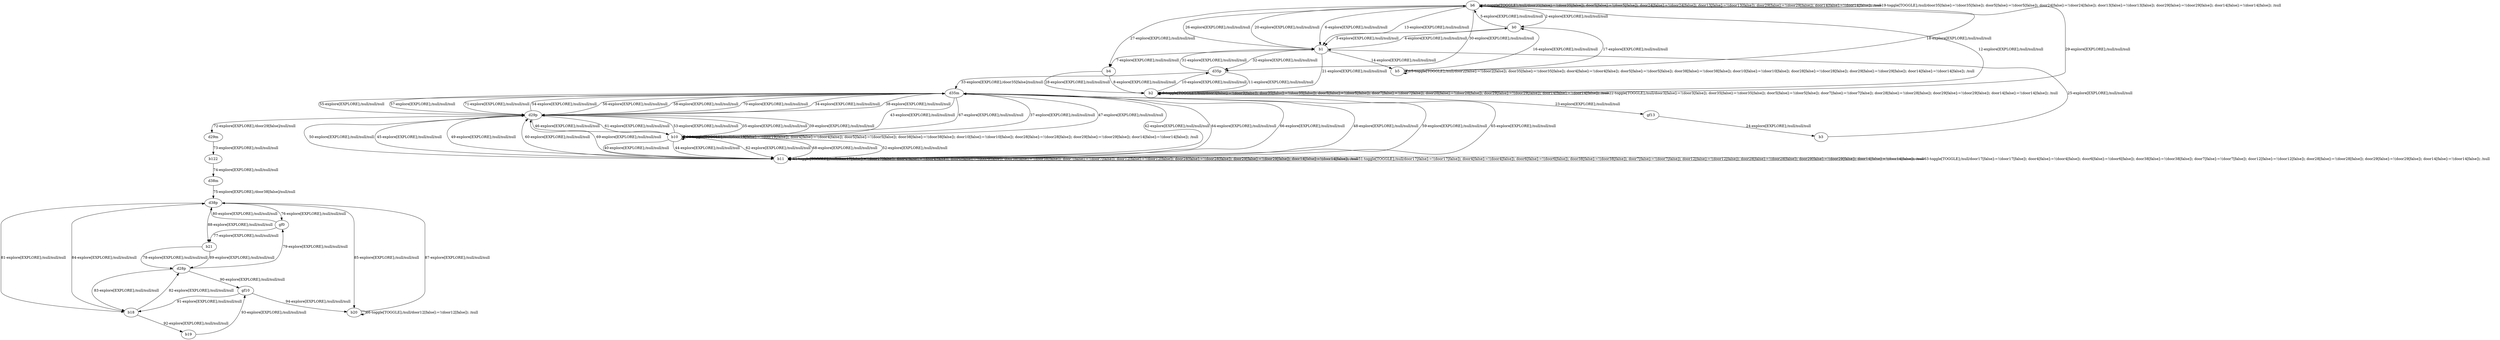# Total number of goals covered by this test: 2
# gf10 --> b20
# b19 --> gf10

digraph g {
"b6" -> "b6" [label = "1-toggle[TOGGLE];/null/door35[false]:=!(door35[false]); door5[false]:=!(door5[false]); door24[false]:=!(door24[false]); door13[false]:=!(door13[false]); door29[false]:=!(door29[false]); door14[false]:=!(door14[false]); /null"];
"b6" -> "b0" [label = "2-explore[EXPLORE];/null/null/null"];
"b0" -> "b1" [label = "3-explore[EXPLORE];/null/null/null"];
"b1" -> "b0" [label = "4-explore[EXPLORE];/null/null/null"];
"b0" -> "b6" [label = "5-explore[EXPLORE];/null/null/null"];
"b6" -> "b1" [label = "6-explore[EXPLORE];/null/null/null"];
"b1" -> "b4" [label = "7-explore[EXPLORE];/null/null/null"];
"b4" -> "b2" [label = "8-explore[EXPLORE];/null/null/null"];
"b2" -> "b2" [label = "9-toggle[TOGGLE];/null/door3[false]:=!(door3[false]); door35[false]:=!(door35[false]); door5[false]:=!(door5[false]); door7[false]:=!(door7[false]); door28[false]:=!(door28[false]); door29[false]:=!(door29[false]); door14[false]:=!(door14[false]); /null"];
"b2" -> "d35p" [label = "10-explore[EXPLORE];/null/null/null"];
"d35p" -> "b2" [label = "11-explore[EXPLORE];/null/null/null"];
"b2" -> "b6" [label = "12-explore[EXPLORE];/null/null/null"];
"b6" -> "b1" [label = "13-explore[EXPLORE];/null/null/null"];
"b1" -> "b5" [label = "14-explore[EXPLORE];/null/null/null"];
"b5" -> "b5" [label = "15-toggle[TOGGLE];/null/door2[false]:=!(door2[false]); door35[false]:=!(door35[false]); door4[false]:=!(door4[false]); door5[false]:=!(door5[false]); door38[false]:=!(door38[false]); door10[false]:=!(door10[false]); door28[false]:=!(door28[false]); door29[false]:=!(door29[false]); door14[false]:=!(door14[false]); /null"];
"b5" -> "b0" [label = "16-explore[EXPLORE];/null/null/null"];
"b0" -> "b5" [label = "17-explore[EXPLORE];/null/null/null"];
"b5" -> "b6" [label = "18-explore[EXPLORE];/null/null/null"];
"b6" -> "b6" [label = "19-toggle[TOGGLE];/null/door35[false]:=!(door35[false]); door5[false]:=!(door5[false]); door24[false]:=!(door24[false]); door13[false]:=!(door13[false]); door29[false]:=!(door29[false]); door14[false]:=!(door14[false]); /null"];
"b6" -> "b1" [label = "20-explore[EXPLORE];/null/null/null"];
"b1" -> "b2" [label = "21-explore[EXPLORE];/null/null/null"];
"b2" -> "b2" [label = "22-toggle[TOGGLE];/null/door3[false]:=!(door3[false]); door35[false]:=!(door35[false]); door5[false]:=!(door5[false]); door7[false]:=!(door7[false]); door28[false]:=!(door28[false]); door29[false]:=!(door29[false]); door14[false]:=!(door14[false]); /null"];
"b2" -> "gf13" [label = "23-explore[EXPLORE];/null/null/null"];
"gf13" -> "b3" [label = "24-explore[EXPLORE];/null/null/null"];
"b3" -> "b1" [label = "25-explore[EXPLORE];/null/null/null"];
"b1" -> "b6" [label = "26-explore[EXPLORE];/null/null/null"];
"b6" -> "b4" [label = "27-explore[EXPLORE];/null/null/null"];
"b4" -> "b2" [label = "28-explore[EXPLORE];/null/null/null"];
"b2" -> "b6" [label = "29-explore[EXPLORE];/null/null/null"];
"b6" -> "d35p" [label = "30-explore[EXPLORE];/null/null/null"];
"d35p" -> "b1" [label = "31-explore[EXPLORE];/null/null/null"];
"b1" -> "d35p" [label = "32-explore[EXPLORE];/null/null/null"];
"d35p" -> "d35m" [label = "33-explore[EXPLORE];/door35[false]/null/null"];
"d35m" -> "d29p" [label = "34-explore[EXPLORE];/null/null/null"];
"d29p" -> "b10" [label = "35-explore[EXPLORE];/null/null/null"];
"b10" -> "b10" [label = "36-toggle[TOGGLE];/null/door19[false]:=!(door19[false]); door4[false]:=!(door4[false]); door5[false]:=!(door5[false]); door38[false]:=!(door38[false]); door10[false]:=!(door10[false]); door28[false]:=!(door28[false]); door29[false]:=!(door29[false]); door14[false]:=!(door14[false]); /null"];
"b10" -> "d35m" [label = "37-explore[EXPLORE];/null/null/null"];
"d35m" -> "d29p" [label = "38-explore[EXPLORE];/null/null/null"];
"d29p" -> "b10" [label = "39-explore[EXPLORE];/null/null/null"];
"b10" -> "b11" [label = "40-explore[EXPLORE];/null/null/null"];
"b11" -> "b11" [label = "41-toggle[TOGGLE];/null/door17[false]:=!(door17[false]); door4[false]:=!(door4[false]); door6[false]:=!(door6[false]); door38[false]:=!(door38[false]); door7[false]:=!(door7[false]); door12[false]:=!(door12[false]); door28[false]:=!(door28[false]); door29[false]:=!(door29[false]); door14[false]:=!(door14[false]); /null"];
"b11" -> "d35m" [label = "42-explore[EXPLORE];/null/null/null"];
"d35m" -> "b10" [label = "43-explore[EXPLORE];/null/null/null"];
"b10" -> "b11" [label = "44-explore[EXPLORE];/null/null/null"];
"b11" -> "d29p" [label = "45-explore[EXPLORE];/null/null/null"];
"d29p" -> "b10" [label = "46-explore[EXPLORE];/null/null/null"];
"b10" -> "d35m" [label = "47-explore[EXPLORE];/null/null/null"];
"d35m" -> "b11" [label = "48-explore[EXPLORE];/null/null/null"];
"b11" -> "d29p" [label = "49-explore[EXPLORE];/null/null/null"];
"d29p" -> "b11" [label = "50-explore[EXPLORE];/null/null/null"];
"b11" -> "b11" [label = "51-toggle[TOGGLE];/null/door17[false]:=!(door17[false]); door4[false]:=!(door4[false]); door6[false]:=!(door6[false]); door38[false]:=!(door38[false]); door7[false]:=!(door7[false]); door12[false]:=!(door12[false]); door28[false]:=!(door28[false]); door29[false]:=!(door29[false]); door14[false]:=!(door14[false]); /null"];
"b11" -> "b10" [label = "52-explore[EXPLORE];/null/null/null"];
"b10" -> "d29p" [label = "53-explore[EXPLORE];/null/null/null"];
"d29p" -> "d35m" [label = "54-explore[EXPLORE];/null/null/null"];
"d35m" -> "d29p" [label = "55-explore[EXPLORE];/null/null/null"];
"d29p" -> "d35m" [label = "56-explore[EXPLORE];/null/null/null"];
"d35m" -> "d29p" [label = "57-explore[EXPLORE];/null/null/null"];
"d29p" -> "d35m" [label = "58-explore[EXPLORE];/null/null/null"];
"d35m" -> "b11" [label = "59-explore[EXPLORE];/null/null/null"];
"b11" -> "d29p" [label = "60-explore[EXPLORE];/null/null/null"];
"d29p" -> "b10" [label = "61-explore[EXPLORE];/null/null/null"];
"b10" -> "b11" [label = "62-explore[EXPLORE];/null/null/null"];
"b11" -> "b11" [label = "63-toggle[TOGGLE];/null/door17[false]:=!(door17[false]); door4[false]:=!(door4[false]); door6[false]:=!(door6[false]); door38[false]:=!(door38[false]); door7[false]:=!(door7[false]); door12[false]:=!(door12[false]); door28[false]:=!(door28[false]); door29[false]:=!(door29[false]); door14[false]:=!(door14[false]); /null"];
"b11" -> "d35m" [label = "64-explore[EXPLORE];/null/null/null"];
"d35m" -> "b11" [label = "65-explore[EXPLORE];/null/null/null"];
"b11" -> "d35m" [label = "66-explore[EXPLORE];/null/null/null"];
"d35m" -> "b10" [label = "67-explore[EXPLORE];/null/null/null"];
"b10" -> "b11" [label = "68-explore[EXPLORE];/null/null/null"];
"b11" -> "d29p" [label = "69-explore[EXPLORE];/null/null/null"];
"d29p" -> "d35m" [label = "70-explore[EXPLORE];/null/null/null"];
"d35m" -> "d29p" [label = "71-explore[EXPLORE];/null/null/null"];
"d29p" -> "d29m" [label = "72-explore[EXPLORE];/door29[false]/null/null"];
"d29m" -> "b122" [label = "73-explore[EXPLORE];/null/null/null"];
"b122" -> "d38m" [label = "74-explore[EXPLORE];/null/null/null"];
"d38m" -> "d38p" [label = "75-explore[EXPLORE];/door38[false]/null/null"];
"d38p" -> "gf0" [label = "76-explore[EXPLORE];/null/null/null"];
"gf0" -> "b21" [label = "77-explore[EXPLORE];/null/null/null"];
"b21" -> "d28p" [label = "78-explore[EXPLORE];/null/null/null"];
"d28p" -> "gf0" [label = "79-explore[EXPLORE];/null/null/null"];
"gf0" -> "d38p" [label = "80-explore[EXPLORE];/null/null/null"];
"d38p" -> "b18" [label = "81-explore[EXPLORE];/null/null/null"];
"b18" -> "d28p" [label = "82-explore[EXPLORE];/null/null/null"];
"d28p" -> "b18" [label = "83-explore[EXPLORE];/null/null/null"];
"b18" -> "d38p" [label = "84-explore[EXPLORE];/null/null/null"];
"d38p" -> "b20" [label = "85-explore[EXPLORE];/null/null/null"];
"b20" -> "b20" [label = "86-toggle[TOGGLE];/null/door12[false]:=!(door12[false]); /null"];
"b20" -> "d38p" [label = "87-explore[EXPLORE];/null/null/null"];
"d38p" -> "b21" [label = "88-explore[EXPLORE];/null/null/null"];
"b21" -> "d28p" [label = "89-explore[EXPLORE];/null/null/null"];
"d28p" -> "gf10" [label = "90-explore[EXPLORE];/null/null/null"];
"gf10" -> "b18" [label = "91-explore[EXPLORE];/null/null/null"];
"b18" -> "b19" [label = "92-explore[EXPLORE];/null/null/null"];
"b19" -> "gf10" [label = "93-explore[EXPLORE];/null/null/null"];
"gf10" -> "b20" [label = "94-explore[EXPLORE];/null/null/null"];
}